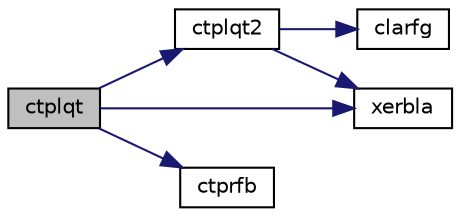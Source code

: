 digraph "ctplqt"
{
 // LATEX_PDF_SIZE
  edge [fontname="Helvetica",fontsize="10",labelfontname="Helvetica",labelfontsize="10"];
  node [fontname="Helvetica",fontsize="10",shape=record];
  rankdir="LR";
  Node1 [label="ctplqt",height=0.2,width=0.4,color="black", fillcolor="grey75", style="filled", fontcolor="black",tooltip="CTPLQT"];
  Node1 -> Node2 [color="midnightblue",fontsize="10",style="solid",fontname="Helvetica"];
  Node2 [label="ctplqt2",height=0.2,width=0.4,color="black", fillcolor="white", style="filled",URL="$ctplqt2_8f.html#acd14e4bf05c8ecf32edf4df6d869f82b",tooltip="CTPLQT2"];
  Node2 -> Node3 [color="midnightblue",fontsize="10",style="solid",fontname="Helvetica"];
  Node3 [label="clarfg",height=0.2,width=0.4,color="black", fillcolor="white", style="filled",URL="$clarfg_8f.html#ab546cf8718b98ecdc6aae99a34ffb1bf",tooltip="CLARFG generates an elementary reflector (Householder matrix)."];
  Node2 -> Node4 [color="midnightblue",fontsize="10",style="solid",fontname="Helvetica"];
  Node4 [label="xerbla",height=0.2,width=0.4,color="black", fillcolor="white", style="filled",URL="$xerbla_8f.html#a377ee61015baf8dea7770b3a404b1c07",tooltip="XERBLA"];
  Node1 -> Node5 [color="midnightblue",fontsize="10",style="solid",fontname="Helvetica"];
  Node5 [label="ctprfb",height=0.2,width=0.4,color="black", fillcolor="white", style="filled",URL="$ctprfb_8f.html#a1870011d9f6b3b3df73c361a3236942f",tooltip="CTPRFB applies a complex \"triangular-pentagonal\" block reflector to a complex matrix,..."];
  Node1 -> Node4 [color="midnightblue",fontsize="10",style="solid",fontname="Helvetica"];
}
